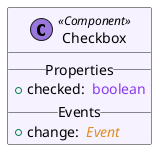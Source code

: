 @startuml
set separator ::
skinparam groupInheritance 5
skinparam packageStyle Rectangle
skinparam class {
  BackgroundColor<<Component>> #f6f2ff
  BackgroundColor<<ErrorPage>> #edd1e1
  BackgroundColor<<Layout>> #f8ffe5
  BackgroundColor<<Page>> #fff0e5
}
class "Checkbox" as src/lib/components/checkbox/Checkbox.svelte << (C, #9977DD) Component >> {
  __ Properties __
  +checked: <color:#DF8E1D><i> </i></color><color:#8839EF>boolean</color>
  __ Events __
  +change: <color:#DF8E1D><i> Event</i></color>
}
@enduml